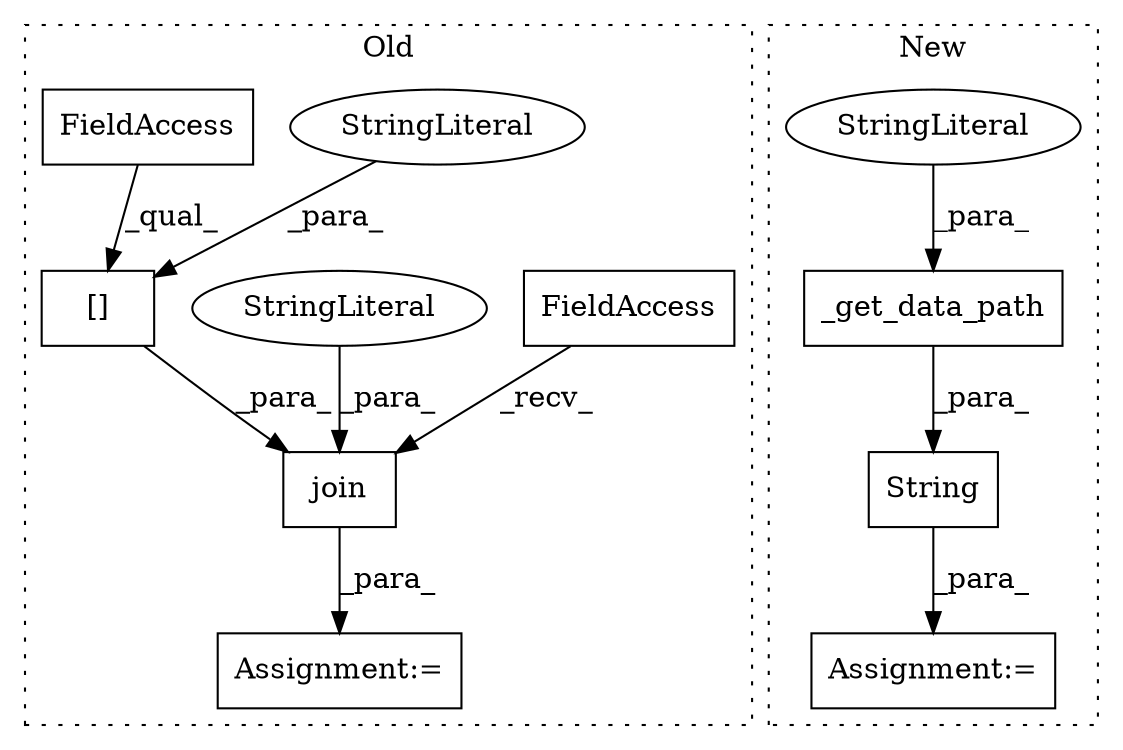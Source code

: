 digraph G {
subgraph cluster0 {
1 [label="[]" a="2" s="16908,16938" l="20,1" shape="box"];
4 [label="StringLiteral" a="45" s="16928" l="10" shape="ellipse"];
5 [label="join" a="32" s="16903,16965" l="5,1" shape="box"];
6 [label="FieldAccess" a="22" s="16895" l="7" shape="box"];
7 [label="StringLiteral" a="45" s="16949" l="16" shape="ellipse"];
9 [label="Assignment:=" a="7" s="16894" l="1" shape="box"];
11 [label="FieldAccess" a="22" s="16908" l="19" shape="box"];
label = "Old";
style="dotted";
}
subgraph cluster1 {
2 [label="_get_data_path" a="32" s="16903,16941" l="15,1" shape="box"];
3 [label="StringLiteral" a="45" s="16918" l="23" shape="ellipse"];
8 [label="String" a="32" s="16890,16942" l="7,1" shape="box"];
10 [label="Assignment:=" a="7" s="16889" l="1" shape="box"];
label = "New";
style="dotted";
}
1 -> 5 [label="_para_"];
2 -> 8 [label="_para_"];
3 -> 2 [label="_para_"];
4 -> 1 [label="_para_"];
5 -> 9 [label="_para_"];
6 -> 5 [label="_recv_"];
7 -> 5 [label="_para_"];
8 -> 10 [label="_para_"];
11 -> 1 [label="_qual_"];
}